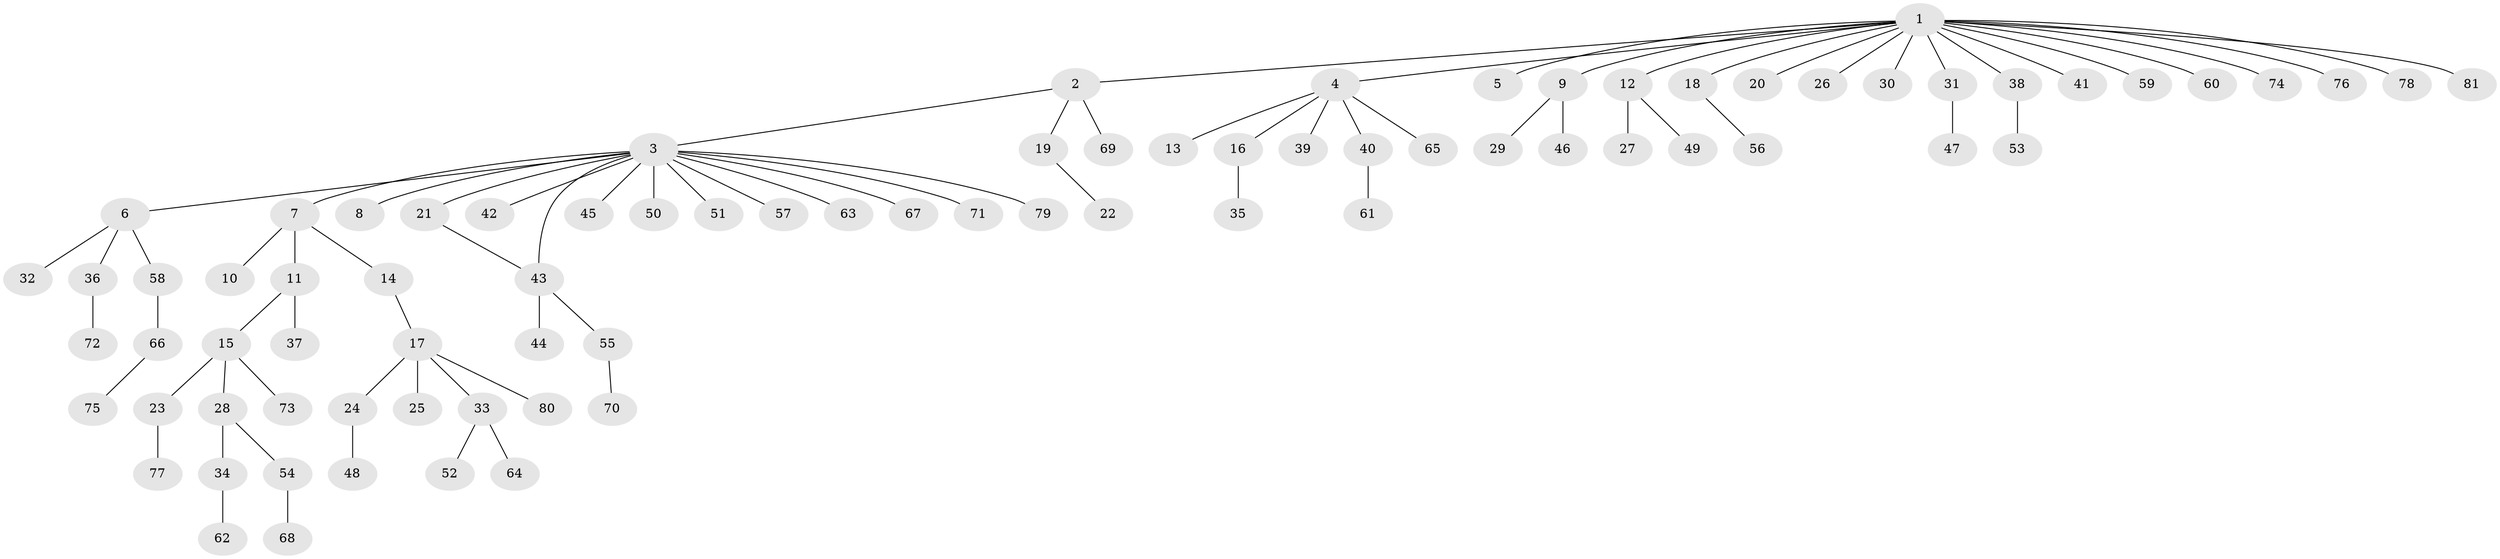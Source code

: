 // Generated by graph-tools (version 1.1) at 2025/46/03/09/25 04:46:50]
// undirected, 81 vertices, 81 edges
graph export_dot {
graph [start="1"]
  node [color=gray90,style=filled];
  1;
  2;
  3;
  4;
  5;
  6;
  7;
  8;
  9;
  10;
  11;
  12;
  13;
  14;
  15;
  16;
  17;
  18;
  19;
  20;
  21;
  22;
  23;
  24;
  25;
  26;
  27;
  28;
  29;
  30;
  31;
  32;
  33;
  34;
  35;
  36;
  37;
  38;
  39;
  40;
  41;
  42;
  43;
  44;
  45;
  46;
  47;
  48;
  49;
  50;
  51;
  52;
  53;
  54;
  55;
  56;
  57;
  58;
  59;
  60;
  61;
  62;
  63;
  64;
  65;
  66;
  67;
  68;
  69;
  70;
  71;
  72;
  73;
  74;
  75;
  76;
  77;
  78;
  79;
  80;
  81;
  1 -- 2;
  1 -- 4;
  1 -- 5;
  1 -- 9;
  1 -- 12;
  1 -- 18;
  1 -- 20;
  1 -- 26;
  1 -- 30;
  1 -- 31;
  1 -- 38;
  1 -- 41;
  1 -- 59;
  1 -- 60;
  1 -- 74;
  1 -- 76;
  1 -- 78;
  1 -- 81;
  2 -- 3;
  2 -- 19;
  2 -- 69;
  3 -- 6;
  3 -- 7;
  3 -- 8;
  3 -- 21;
  3 -- 42;
  3 -- 43;
  3 -- 45;
  3 -- 50;
  3 -- 51;
  3 -- 57;
  3 -- 63;
  3 -- 67;
  3 -- 71;
  3 -- 79;
  4 -- 13;
  4 -- 16;
  4 -- 39;
  4 -- 40;
  4 -- 65;
  6 -- 32;
  6 -- 36;
  6 -- 58;
  7 -- 10;
  7 -- 11;
  7 -- 14;
  9 -- 29;
  9 -- 46;
  11 -- 15;
  11 -- 37;
  12 -- 27;
  12 -- 49;
  14 -- 17;
  15 -- 23;
  15 -- 28;
  15 -- 73;
  16 -- 35;
  17 -- 24;
  17 -- 25;
  17 -- 33;
  17 -- 80;
  18 -- 56;
  19 -- 22;
  21 -- 43;
  23 -- 77;
  24 -- 48;
  28 -- 34;
  28 -- 54;
  31 -- 47;
  33 -- 52;
  33 -- 64;
  34 -- 62;
  36 -- 72;
  38 -- 53;
  40 -- 61;
  43 -- 44;
  43 -- 55;
  54 -- 68;
  55 -- 70;
  58 -- 66;
  66 -- 75;
}
